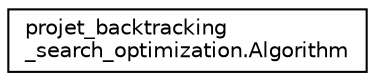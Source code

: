 digraph "Graphical Class Hierarchy"
{
  edge [fontname="Helvetica",fontsize="10",labelfontname="Helvetica",labelfontsize="10"];
  node [fontname="Helvetica",fontsize="10",shape=record];
  rankdir="LR";
  Node0 [label="projet_backtracking\l_search_optimization.Algorithm",height=0.2,width=0.4,color="black", fillcolor="white", style="filled",URL="$classprojet__backtracking__search__optimization_1_1_algorithm.html"];
}
